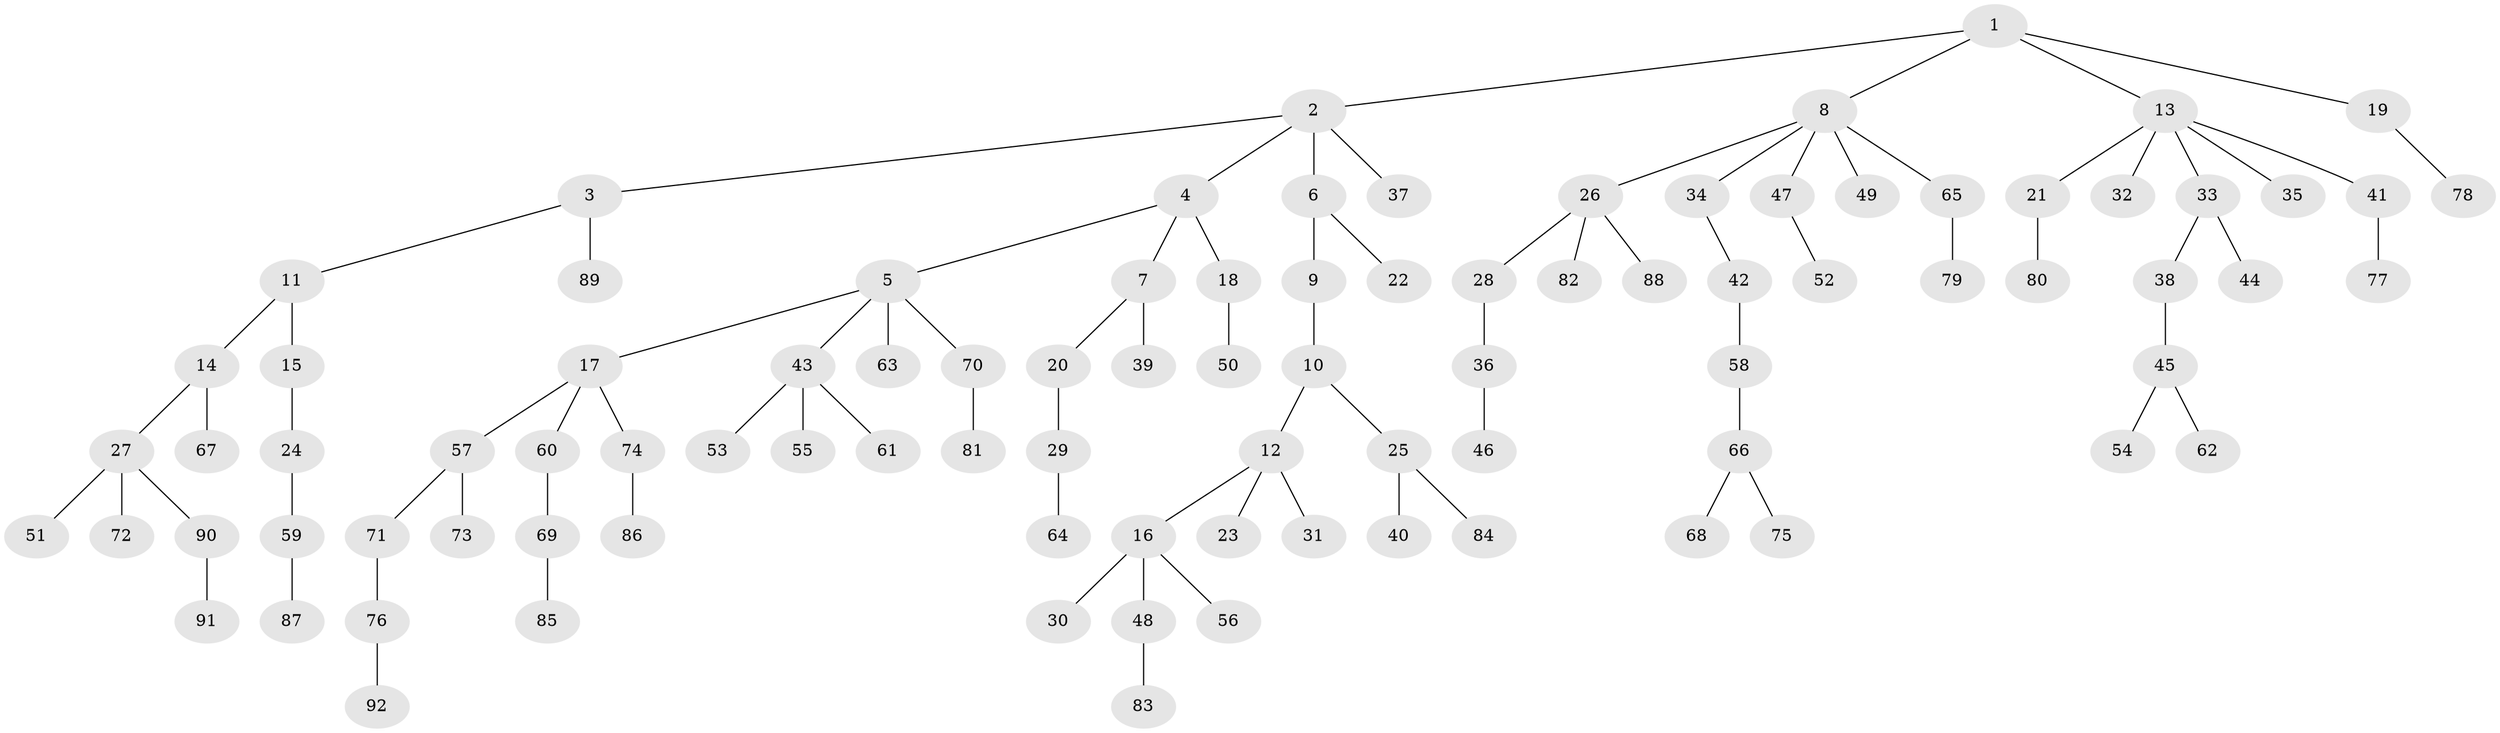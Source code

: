 // coarse degree distribution, {7: 0.021739130434782608, 3: 0.08695652173913043, 9: 0.021739130434782608, 4: 0.043478260869565216, 1: 0.6521739130434783, 6: 0.043478260869565216, 2: 0.13043478260869565}
// Generated by graph-tools (version 1.1) at 2025/19/03/04/25 18:19:25]
// undirected, 92 vertices, 91 edges
graph export_dot {
graph [start="1"]
  node [color=gray90,style=filled];
  1;
  2;
  3;
  4;
  5;
  6;
  7;
  8;
  9;
  10;
  11;
  12;
  13;
  14;
  15;
  16;
  17;
  18;
  19;
  20;
  21;
  22;
  23;
  24;
  25;
  26;
  27;
  28;
  29;
  30;
  31;
  32;
  33;
  34;
  35;
  36;
  37;
  38;
  39;
  40;
  41;
  42;
  43;
  44;
  45;
  46;
  47;
  48;
  49;
  50;
  51;
  52;
  53;
  54;
  55;
  56;
  57;
  58;
  59;
  60;
  61;
  62;
  63;
  64;
  65;
  66;
  67;
  68;
  69;
  70;
  71;
  72;
  73;
  74;
  75;
  76;
  77;
  78;
  79;
  80;
  81;
  82;
  83;
  84;
  85;
  86;
  87;
  88;
  89;
  90;
  91;
  92;
  1 -- 2;
  1 -- 8;
  1 -- 13;
  1 -- 19;
  2 -- 3;
  2 -- 4;
  2 -- 6;
  2 -- 37;
  3 -- 11;
  3 -- 89;
  4 -- 5;
  4 -- 7;
  4 -- 18;
  5 -- 17;
  5 -- 43;
  5 -- 63;
  5 -- 70;
  6 -- 9;
  6 -- 22;
  7 -- 20;
  7 -- 39;
  8 -- 26;
  8 -- 34;
  8 -- 47;
  8 -- 49;
  8 -- 65;
  9 -- 10;
  10 -- 12;
  10 -- 25;
  11 -- 14;
  11 -- 15;
  12 -- 16;
  12 -- 23;
  12 -- 31;
  13 -- 21;
  13 -- 32;
  13 -- 33;
  13 -- 35;
  13 -- 41;
  14 -- 27;
  14 -- 67;
  15 -- 24;
  16 -- 30;
  16 -- 48;
  16 -- 56;
  17 -- 57;
  17 -- 60;
  17 -- 74;
  18 -- 50;
  19 -- 78;
  20 -- 29;
  21 -- 80;
  24 -- 59;
  25 -- 40;
  25 -- 84;
  26 -- 28;
  26 -- 82;
  26 -- 88;
  27 -- 51;
  27 -- 72;
  27 -- 90;
  28 -- 36;
  29 -- 64;
  33 -- 38;
  33 -- 44;
  34 -- 42;
  36 -- 46;
  38 -- 45;
  41 -- 77;
  42 -- 58;
  43 -- 53;
  43 -- 55;
  43 -- 61;
  45 -- 54;
  45 -- 62;
  47 -- 52;
  48 -- 83;
  57 -- 71;
  57 -- 73;
  58 -- 66;
  59 -- 87;
  60 -- 69;
  65 -- 79;
  66 -- 68;
  66 -- 75;
  69 -- 85;
  70 -- 81;
  71 -- 76;
  74 -- 86;
  76 -- 92;
  90 -- 91;
}
